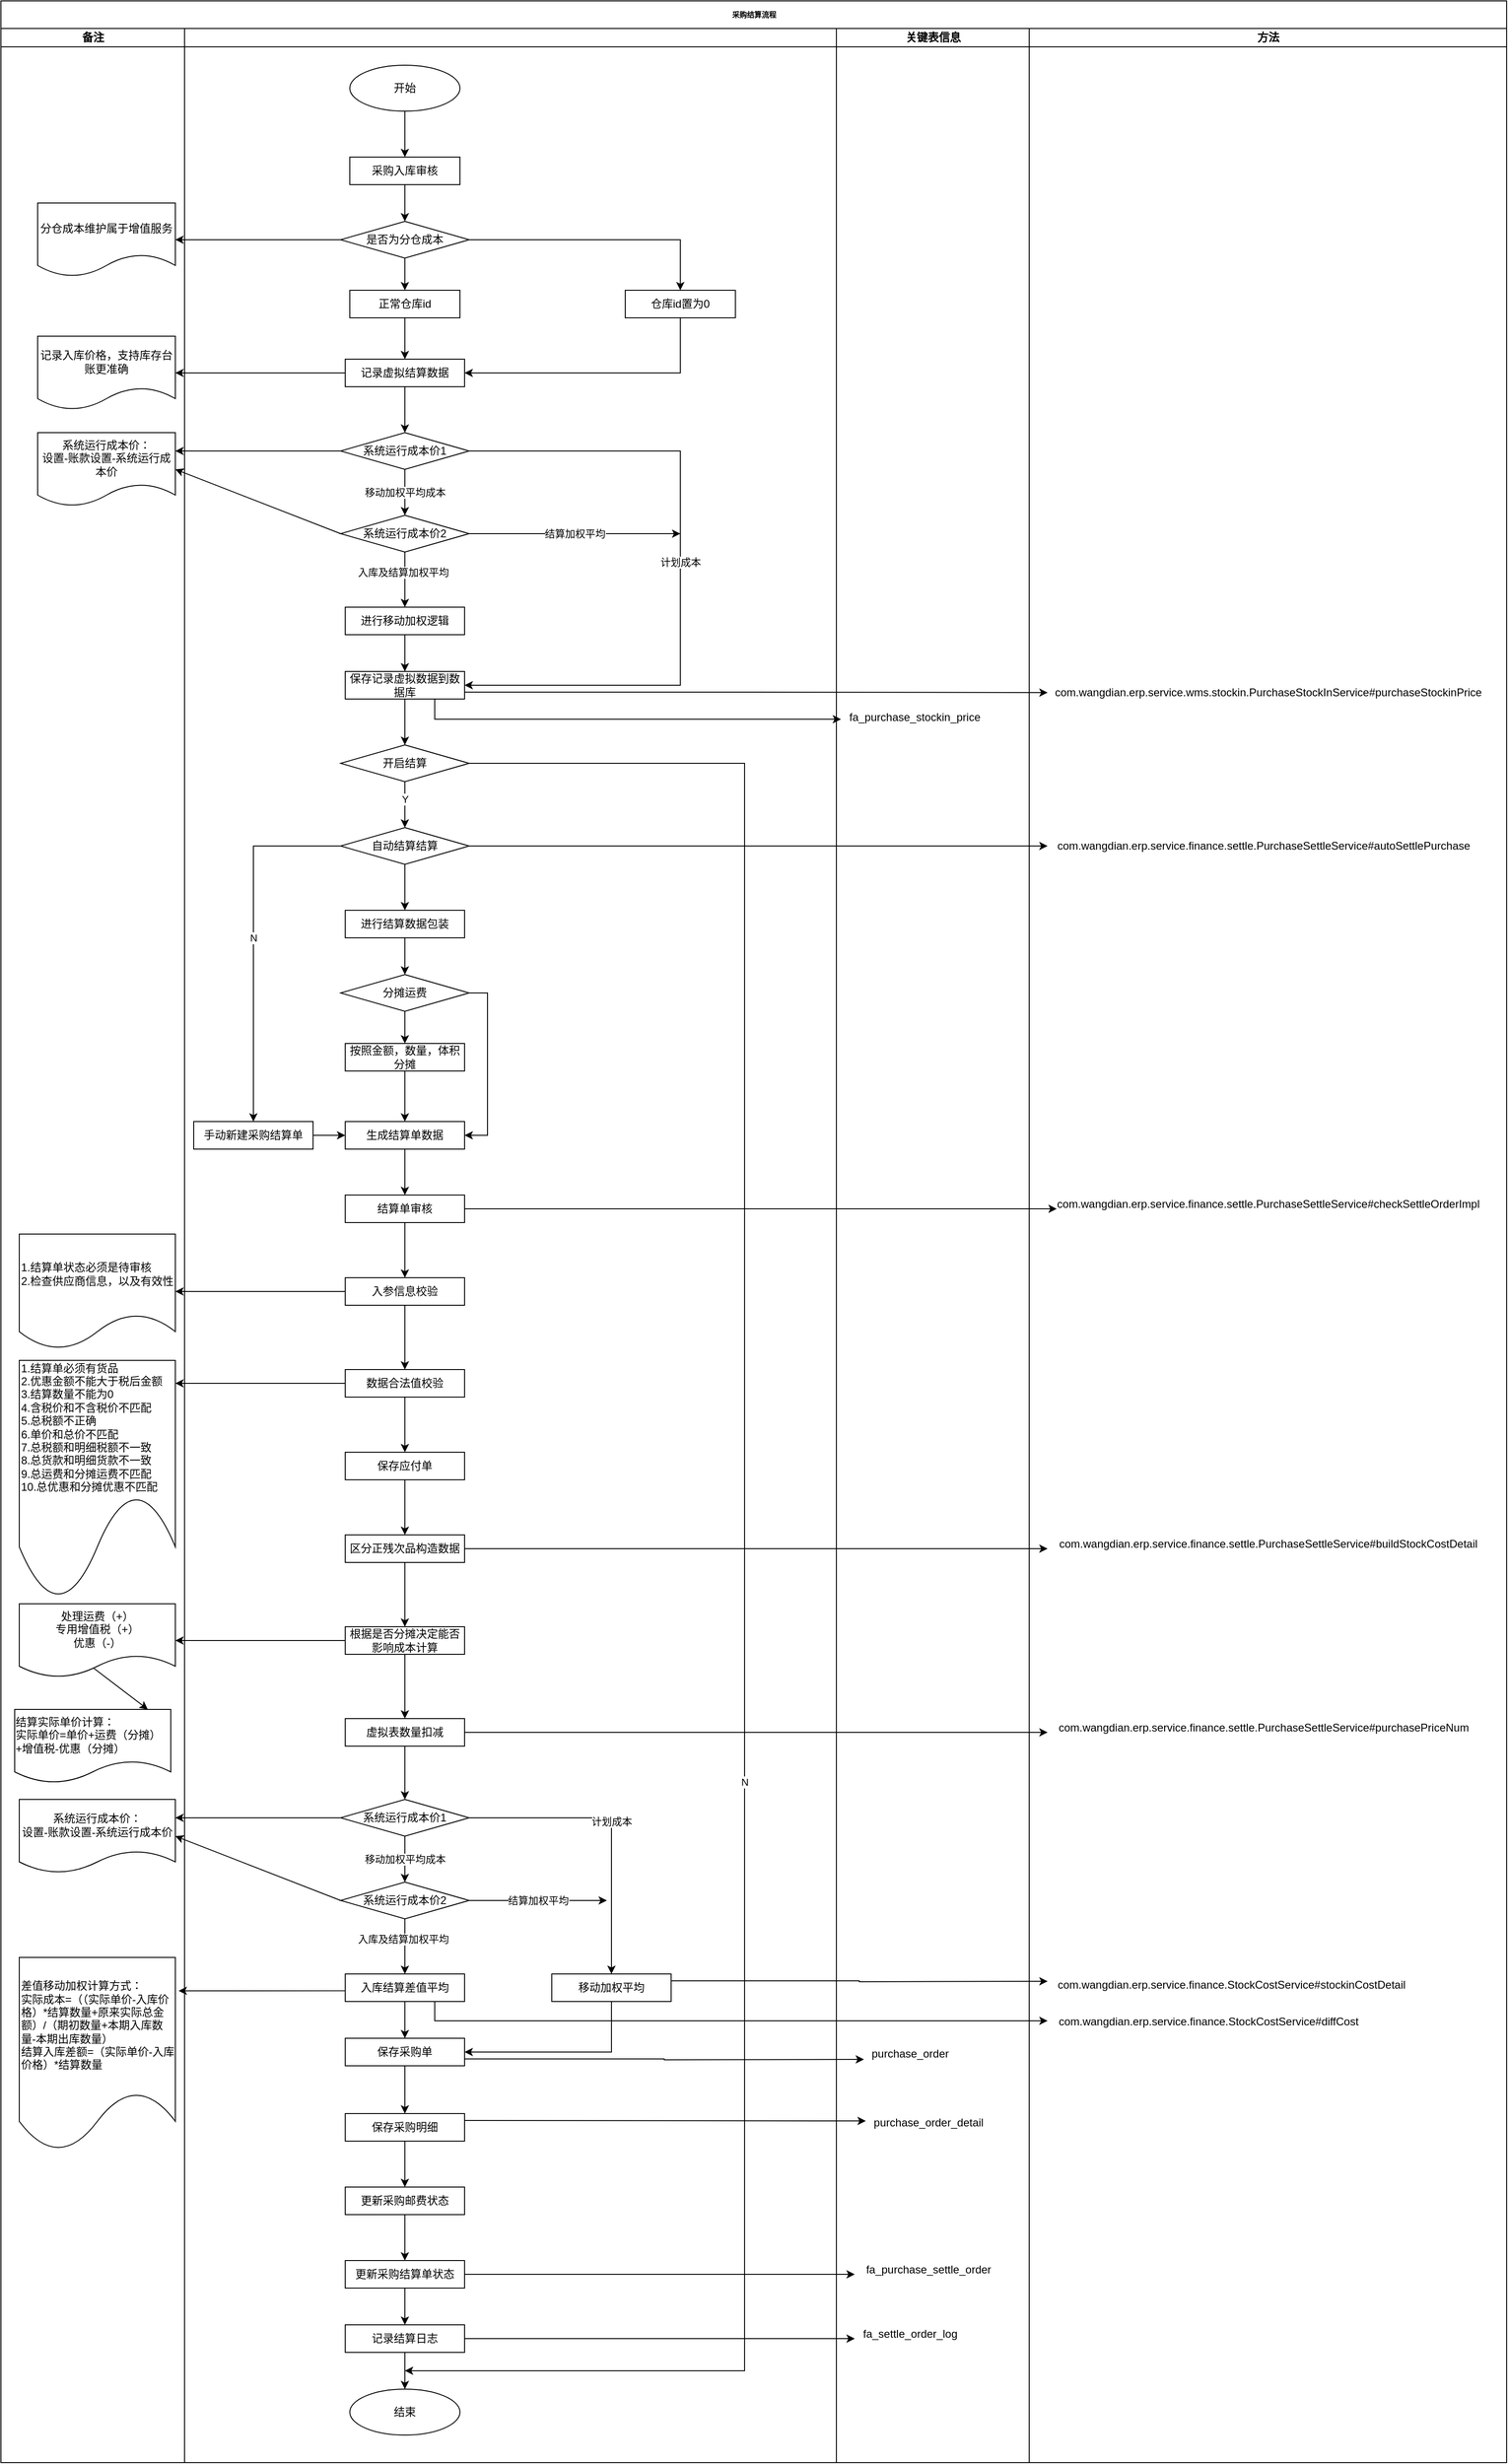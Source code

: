 <mxfile version="14.4.3" type="device"><diagram name="Page-1" id="74e2e168-ea6b-b213-b513-2b3c1d86103e"><mxGraphModel dx="1422" dy="822" grid="1" gridSize="10" guides="1" tooltips="1" connect="1" arrows="1" fold="1" page="1" pageScale="1" pageWidth="1100" pageHeight="850" background="#ffffff" math="0" shadow="0"><root><mxCell id="0"/><mxCell id="1" parent="0"/><mxCell id="77e6c97f196da883-1" value="采购结算流程" style="swimlane;html=1;childLayout=stackLayout;startSize=30;rounded=0;shadow=0;labelBackgroundColor=none;strokeWidth=1;fontFamily=Verdana;fontSize=8;align=center;" parent="1" vertex="1"><mxGeometry x="110" y="110" width="1640" height="2680" as="geometry"/></mxCell><mxCell id="77e6c97f196da883-2" value="备注" style="swimlane;html=1;startSize=20;" parent="77e6c97f196da883-1" vertex="1"><mxGeometry y="30" width="200" height="2650" as="geometry"/></mxCell><mxCell id="emcKNaIv2Y-orn14ee9K-15" value="系统运行成本价：&lt;br&gt;设置-账款设置-系统运行成本价" style="shape=document;whiteSpace=wrap;html=1;boundedLbl=1;" vertex="1" parent="77e6c97f196da883-2"><mxGeometry x="40" y="440" width="150" height="80" as="geometry"/></mxCell><mxCell id="emcKNaIv2Y-orn14ee9K-22" value="分仓成本维护属于增值服务" style="shape=document;whiteSpace=wrap;html=1;boundedLbl=1;" vertex="1" parent="77e6c97f196da883-2"><mxGeometry x="40" y="190" width="150" height="80" as="geometry"/></mxCell><mxCell id="emcKNaIv2Y-orn14ee9K-77" value="记录入库价格，支持库存台账更准确" style="shape=document;whiteSpace=wrap;html=1;boundedLbl=1;" vertex="1" parent="77e6c97f196da883-2"><mxGeometry x="40" y="335" width="150" height="80" as="geometry"/></mxCell><mxCell id="emcKNaIv2Y-orn14ee9K-124" value="&lt;div&gt;1.结算单状态必须是待审核&lt;/div&gt;&lt;div&gt;2.检查供应商信息，以及有效性&lt;/div&gt;" style="shape=document;whiteSpace=wrap;html=1;boundedLbl=1;align=left;" vertex="1" parent="77e6c97f196da883-2"><mxGeometry x="20" y="1312.5" width="170" height="125" as="geometry"/></mxCell><mxCell id="emcKNaIv2Y-orn14ee9K-129" value="&lt;div&gt;1.结算单必须有货品&lt;/div&gt;&lt;div&gt;2.优惠金额不能大于税后金额&lt;/div&gt;&lt;div&gt;3.结算数量不能为0&lt;/div&gt;&lt;div&gt;4.含税价和不含税价不匹配&lt;/div&gt;&lt;div&gt;5.总税额不正确&lt;/div&gt;&lt;div&gt;6.单价和总价不匹配&lt;/div&gt;&lt;div&gt;7.总税额和明细税额不一致&lt;/div&gt;&lt;div&gt;8.总货款和明细货款不一致&lt;/div&gt;&lt;div&gt;9.总运费和分摊运费不匹配&lt;/div&gt;&lt;div&gt;10.总优惠和分摊优惠不匹配&lt;/div&gt;" style="shape=document;whiteSpace=wrap;html=1;boundedLbl=1;size=0.438;align=left;" vertex="1" parent="77e6c97f196da883-2"><mxGeometry x="20" y="1450" width="170" height="260" as="geometry"/></mxCell><mxCell id="emcKNaIv2Y-orn14ee9K-227" value="处理运费（+）&lt;br&gt;专用增值税（+）&lt;br&gt;优惠（-）" style="shape=document;whiteSpace=wrap;html=1;boundedLbl=1;" vertex="1" parent="77e6c97f196da883-2"><mxGeometry x="20" y="1715" width="170" height="80" as="geometry"/></mxCell><mxCell id="emcKNaIv2Y-orn14ee9K-228" value="系统运行成本价：&lt;br&gt;设置-账款设置-系统运行成本价" style="shape=document;whiteSpace=wrap;html=1;boundedLbl=1;" vertex="1" parent="77e6c97f196da883-2"><mxGeometry x="20" y="1928" width="170" height="80" as="geometry"/></mxCell><mxCell id="emcKNaIv2Y-orn14ee9K-266" value="&lt;div&gt;差值移动加权计算方式：&lt;/div&gt;&lt;div&gt;实际成本=（（实际单价-入库价格）*结算数量+原来实际总金额）/（期初数量+本期入库数量-本期出库数量）&lt;/div&gt;&lt;div&gt;结算入库差额=（实际单价-入库价格）*结算数量&lt;/div&gt;" style="shape=document;whiteSpace=wrap;html=1;boundedLbl=1;align=left;" vertex="1" parent="77e6c97f196da883-2"><mxGeometry x="20" y="2100" width="170" height="210" as="geometry"/></mxCell><mxCell id="emcKNaIv2Y-orn14ee9K-269" value="&lt;div style=&quot;text-align: left&quot;&gt;结算实际单价计算：&lt;/div&gt;&lt;div style=&quot;text-align: left&quot;&gt;实际单价=单价+运费（分摊）+增值税-优惠（分摊）&lt;/div&gt;" style="shape=document;whiteSpace=wrap;html=1;boundedLbl=1;" vertex="1" parent="77e6c97f196da883-2"><mxGeometry x="15" y="1830" width="170" height="80" as="geometry"/></mxCell><mxCell id="emcKNaIv2Y-orn14ee9K-240" value="" style="endArrow=classic;html=1;exitX=0;exitY=0.5;exitDx=0;exitDy=0;entryX=1;entryY=0.25;entryDx=0;entryDy=0;entryPerimeter=0;" edge="1" parent="77e6c97f196da883-1" source="emcKNaIv2Y-orn14ee9K-233" target="emcKNaIv2Y-orn14ee9K-228"><mxGeometry width="50" height="50" relative="1" as="geometry"><mxPoint x="370" y="2263" as="sourcePoint"/><mxPoint x="20" y="2073" as="targetPoint"/><Array as="points"/></mxGeometry></mxCell><mxCell id="emcKNaIv2Y-orn14ee9K-241" value="" style="endArrow=classic;html=1;exitX=0;exitY=0.5;exitDx=0;exitDy=0;entryX=1;entryY=0.5;entryDx=0;entryDy=0;" edge="1" parent="77e6c97f196da883-1" source="emcKNaIv2Y-orn14ee9K-230" target="emcKNaIv2Y-orn14ee9K-228"><mxGeometry width="50" height="50" relative="1" as="geometry"><mxPoint x="540" y="2373" as="sourcePoint"/><mxPoint x="190" y="2193" as="targetPoint"/></mxGeometry></mxCell><mxCell id="77e6c97f196da883-3" value="&lt;br&gt;&lt;br&gt;" style="swimlane;html=1;startSize=20;" parent="77e6c97f196da883-1" vertex="1"><mxGeometry x="200" y="30" width="710" height="2650" as="geometry"><mxRectangle x="210" y="30" width="40" height="1180" as="alternateBounds"/></mxGeometry></mxCell><mxCell id="ZV8IMZRNXIEyXZBaKNND-9" style="edgeStyle=orthogonalEdgeStyle;rounded=0;orthogonalLoop=1;jettySize=auto;html=1;exitX=0.5;exitY=1;exitDx=0;exitDy=0;entryX=0.5;entryY=0;entryDx=0;entryDy=0;" parent="77e6c97f196da883-3" source="ZV8IMZRNXIEyXZBaKNND-4" target="ZV8IMZRNXIEyXZBaKNND-5" edge="1"><mxGeometry relative="1" as="geometry"/></mxCell><mxCell id="ZV8IMZRNXIEyXZBaKNND-4" value="开始" style="ellipse;whiteSpace=wrap;html=1;" parent="77e6c97f196da883-3" vertex="1"><mxGeometry x="180" y="40" width="120" height="50" as="geometry"/></mxCell><mxCell id="emcKNaIv2Y-orn14ee9K-20" style="edgeStyle=orthogonalEdgeStyle;rounded=0;orthogonalLoop=1;jettySize=auto;html=1;exitX=0.5;exitY=1;exitDx=0;exitDy=0;entryX=0.5;entryY=0;entryDx=0;entryDy=0;" edge="1" parent="77e6c97f196da883-3" source="ZV8IMZRNXIEyXZBaKNND-5" target="emcKNaIv2Y-orn14ee9K-17"><mxGeometry relative="1" as="geometry"/></mxCell><mxCell id="ZV8IMZRNXIEyXZBaKNND-5" value="采购入库审核" style="rounded=0;whiteSpace=wrap;html=1;" parent="77e6c97f196da883-3" vertex="1"><mxGeometry x="180" y="140" width="120" height="30" as="geometry"/></mxCell><mxCell id="emcKNaIv2Y-orn14ee9K-3" style="edgeStyle=orthogonalEdgeStyle;rounded=0;orthogonalLoop=1;jettySize=auto;html=1;exitX=0.5;exitY=1;exitDx=0;exitDy=0;" edge="1" parent="77e6c97f196da883-3" source="emcKNaIv2Y-orn14ee9K-2" target="emcKNaIv2Y-orn14ee9K-2"><mxGeometry relative="1" as="geometry"/></mxCell><mxCell id="emcKNaIv2Y-orn14ee9K-7" value="系统运行成本价2" style="rhombus;whiteSpace=wrap;html=1;" vertex="1" parent="77e6c97f196da883-3"><mxGeometry x="170" y="530" width="140" height="40" as="geometry"/></mxCell><mxCell id="emcKNaIv2Y-orn14ee9K-8" value="" style="endArrow=classic;html=1;entryX=0.5;entryY=0;entryDx=0;entryDy=0;exitX=0.5;exitY=1;exitDx=0;exitDy=0;" edge="1" parent="77e6c97f196da883-3" source="emcKNaIv2Y-orn14ee9K-2" target="emcKNaIv2Y-orn14ee9K-7"><mxGeometry relative="1" as="geometry"><mxPoint x="250" y="505" as="sourcePoint"/><mxPoint x="360" y="505" as="targetPoint"/></mxGeometry></mxCell><mxCell id="emcKNaIv2Y-orn14ee9K-9" value="移动加权平均成本" style="edgeLabel;resizable=0;html=1;align=center;verticalAlign=middle;" connectable="0" vertex="1" parent="emcKNaIv2Y-orn14ee9K-8"><mxGeometry relative="1" as="geometry"/></mxCell><mxCell id="emcKNaIv2Y-orn14ee9K-2" value="系统运行成本价1" style="rhombus;whiteSpace=wrap;html=1;" vertex="1" parent="77e6c97f196da883-3"><mxGeometry x="170" y="440" width="140" height="40" as="geometry"/></mxCell><mxCell id="emcKNaIv2Y-orn14ee9K-78" style="edgeStyle=orthogonalEdgeStyle;rounded=0;orthogonalLoop=1;jettySize=auto;html=1;exitX=0.5;exitY=1;exitDx=0;exitDy=0;entryX=0.5;entryY=0;entryDx=0;entryDy=0;" edge="1" parent="77e6c97f196da883-3" source="emcKNaIv2Y-orn14ee9K-17" target="emcKNaIv2Y-orn14ee9K-23"><mxGeometry relative="1" as="geometry"/></mxCell><mxCell id="emcKNaIv2Y-orn14ee9K-80" style="edgeStyle=orthogonalEdgeStyle;rounded=0;orthogonalLoop=1;jettySize=auto;html=1;exitX=1;exitY=0.5;exitDx=0;exitDy=0;" edge="1" parent="77e6c97f196da883-3" source="emcKNaIv2Y-orn14ee9K-17" target="emcKNaIv2Y-orn14ee9K-75"><mxGeometry relative="1" as="geometry"/></mxCell><mxCell id="emcKNaIv2Y-orn14ee9K-17" value="是否为分仓成本" style="rhombus;whiteSpace=wrap;html=1;" vertex="1" parent="77e6c97f196da883-3"><mxGeometry x="170" y="210" width="140" height="40" as="geometry"/></mxCell><mxCell id="emcKNaIv2Y-orn14ee9K-19" value="结算加权平均" style="endArrow=classic;html=1;exitX=1;exitY=0.5;exitDx=0;exitDy=0;" edge="1" parent="77e6c97f196da883-3" source="emcKNaIv2Y-orn14ee9K-7"><mxGeometry width="50" height="50" relative="1" as="geometry"><mxPoint x="340" y="615" as="sourcePoint"/><mxPoint x="540" y="550" as="targetPoint"/><Array as="points"><mxPoint x="460" y="550"/><mxPoint x="530" y="550"/></Array></mxGeometry></mxCell><mxCell id="emcKNaIv2Y-orn14ee9K-79" style="edgeStyle=orthogonalEdgeStyle;rounded=0;orthogonalLoop=1;jettySize=auto;html=1;exitX=0.5;exitY=1;exitDx=0;exitDy=0;entryX=0.5;entryY=0;entryDx=0;entryDy=0;" edge="1" parent="77e6c97f196da883-3" source="emcKNaIv2Y-orn14ee9K-23" target="emcKNaIv2Y-orn14ee9K-58"><mxGeometry relative="1" as="geometry"/></mxCell><mxCell id="emcKNaIv2Y-orn14ee9K-23" value="正常仓库id" style="rounded=0;whiteSpace=wrap;html=1;" vertex="1" parent="77e6c97f196da883-3"><mxGeometry x="180" y="285" width="120" height="30" as="geometry"/></mxCell><mxCell id="emcKNaIv2Y-orn14ee9K-58" value="记录虚拟结算数据" style="rounded=0;whiteSpace=wrap;html=1;" vertex="1" parent="77e6c97f196da883-3"><mxGeometry x="175" y="360" width="130" height="30" as="geometry"/></mxCell><mxCell id="emcKNaIv2Y-orn14ee9K-81" style="edgeStyle=orthogonalEdgeStyle;rounded=0;orthogonalLoop=1;jettySize=auto;html=1;exitX=0.5;exitY=1;exitDx=0;exitDy=0;entryX=1;entryY=0.5;entryDx=0;entryDy=0;" edge="1" parent="77e6c97f196da883-3" source="emcKNaIv2Y-orn14ee9K-75" target="emcKNaIv2Y-orn14ee9K-58"><mxGeometry relative="1" as="geometry"><Array as="points"><mxPoint x="540" y="375"/></Array></mxGeometry></mxCell><mxCell id="emcKNaIv2Y-orn14ee9K-75" value="仓库id置为0" style="rounded=0;whiteSpace=wrap;html=1;" vertex="1" parent="77e6c97f196da883-3"><mxGeometry x="480" y="285" width="120" height="30" as="geometry"/></mxCell><mxCell id="emcKNaIv2Y-orn14ee9K-90" style="edgeStyle=orthogonalEdgeStyle;rounded=0;orthogonalLoop=1;jettySize=auto;html=1;exitX=0.5;exitY=1;exitDx=0;exitDy=0;entryX=0.5;entryY=0;entryDx=0;entryDy=0;" edge="1" parent="77e6c97f196da883-3" source="emcKNaIv2Y-orn14ee9K-87" target="emcKNaIv2Y-orn14ee9K-89"><mxGeometry relative="1" as="geometry"/></mxCell><mxCell id="emcKNaIv2Y-orn14ee9K-87" value="进行移动加权逻辑" style="rounded=0;whiteSpace=wrap;html=1;" vertex="1" parent="77e6c97f196da883-3"><mxGeometry x="175" y="630" width="130" height="30" as="geometry"/></mxCell><mxCell id="emcKNaIv2Y-orn14ee9K-292" style="edgeStyle=orthogonalEdgeStyle;rounded=0;orthogonalLoop=1;jettySize=auto;html=1;exitX=0.5;exitY=1;exitDx=0;exitDy=0;entryX=0.5;entryY=0;entryDx=0;entryDy=0;" edge="1" parent="77e6c97f196da883-3" source="emcKNaIv2Y-orn14ee9K-89" target="emcKNaIv2Y-orn14ee9K-92"><mxGeometry relative="1" as="geometry"/></mxCell><mxCell id="emcKNaIv2Y-orn14ee9K-89" value="保存记录虚拟数据到数据库" style="rounded=0;whiteSpace=wrap;html=1;" vertex="1" parent="77e6c97f196da883-3"><mxGeometry x="175" y="700" width="130" height="30" as="geometry"/></mxCell><mxCell id="emcKNaIv2Y-orn14ee9K-6" style="edgeStyle=orthogonalEdgeStyle;rounded=0;orthogonalLoop=1;jettySize=auto;html=1;exitX=1;exitY=0.5;exitDx=0;exitDy=0;entryX=1;entryY=0.5;entryDx=0;entryDy=0;" edge="1" parent="77e6c97f196da883-3" source="emcKNaIv2Y-orn14ee9K-2" target="emcKNaIv2Y-orn14ee9K-89"><mxGeometry relative="1" as="geometry"><mxPoint x="370" y="715" as="targetPoint"/><Array as="points"><mxPoint x="540" y="460"/><mxPoint x="540" y="715"/></Array></mxGeometry></mxCell><mxCell id="emcKNaIv2Y-orn14ee9K-10" value="计划成本" style="edgeLabel;html=1;align=center;verticalAlign=middle;resizable=0;points=[];" vertex="1" connectable="0" parent="emcKNaIv2Y-orn14ee9K-6"><mxGeometry x="-0.025" relative="1" as="geometry"><mxPoint as="offset"/></mxGeometry></mxCell><mxCell id="emcKNaIv2Y-orn14ee9K-92" value="开启结算" style="rhombus;whiteSpace=wrap;html=1;" vertex="1" parent="77e6c97f196da883-3"><mxGeometry x="170" y="780" width="140" height="40" as="geometry"/></mxCell><mxCell id="emcKNaIv2Y-orn14ee9K-273" style="edgeStyle=orthogonalEdgeStyle;rounded=0;orthogonalLoop=1;jettySize=auto;html=1;exitX=0.5;exitY=1;exitDx=0;exitDy=0;entryX=0.5;entryY=0;entryDx=0;entryDy=0;" edge="1" parent="77e6c97f196da883-3" source="emcKNaIv2Y-orn14ee9K-102" target="emcKNaIv2Y-orn14ee9K-107"><mxGeometry relative="1" as="geometry"/></mxCell><mxCell id="emcKNaIv2Y-orn14ee9K-102" value="自动结算结算" style="rhombus;whiteSpace=wrap;html=1;" vertex="1" parent="77e6c97f196da883-3"><mxGeometry x="170" y="870" width="140" height="40" as="geometry"/></mxCell><mxCell id="emcKNaIv2Y-orn14ee9K-113" style="edgeStyle=orthogonalEdgeStyle;rounded=0;orthogonalLoop=1;jettySize=auto;html=1;exitX=0.5;exitY=1;exitDx=0;exitDy=0;entryX=0.5;entryY=0;entryDx=0;entryDy=0;" edge="1" parent="77e6c97f196da883-3" source="emcKNaIv2Y-orn14ee9K-107" target="emcKNaIv2Y-orn14ee9K-108"><mxGeometry relative="1" as="geometry"/></mxCell><mxCell id="emcKNaIv2Y-orn14ee9K-107" value="进行结算数据包装" style="rounded=0;whiteSpace=wrap;html=1;" vertex="1" parent="77e6c97f196da883-3"><mxGeometry x="175" y="960" width="130" height="30" as="geometry"/></mxCell><mxCell id="emcKNaIv2Y-orn14ee9K-114" style="edgeStyle=orthogonalEdgeStyle;rounded=0;orthogonalLoop=1;jettySize=auto;html=1;exitX=0.5;exitY=1;exitDx=0;exitDy=0;entryX=0.5;entryY=0;entryDx=0;entryDy=0;" edge="1" parent="77e6c97f196da883-3" source="emcKNaIv2Y-orn14ee9K-108" target="emcKNaIv2Y-orn14ee9K-110"><mxGeometry relative="1" as="geometry"/></mxCell><mxCell id="emcKNaIv2Y-orn14ee9K-115" style="edgeStyle=orthogonalEdgeStyle;rounded=0;orthogonalLoop=1;jettySize=auto;html=1;exitX=1;exitY=0.5;exitDx=0;exitDy=0;entryX=1;entryY=0.5;entryDx=0;entryDy=0;" edge="1" parent="77e6c97f196da883-3" source="emcKNaIv2Y-orn14ee9K-108" target="emcKNaIv2Y-orn14ee9K-112"><mxGeometry relative="1" as="geometry"/></mxCell><mxCell id="emcKNaIv2Y-orn14ee9K-108" value="分摊运费" style="rhombus;whiteSpace=wrap;html=1;" vertex="1" parent="77e6c97f196da883-3"><mxGeometry x="170" y="1030" width="140" height="40" as="geometry"/></mxCell><mxCell id="emcKNaIv2Y-orn14ee9K-116" style="edgeStyle=orthogonalEdgeStyle;rounded=0;orthogonalLoop=1;jettySize=auto;html=1;exitX=0.5;exitY=1;exitDx=0;exitDy=0;" edge="1" parent="77e6c97f196da883-3" source="emcKNaIv2Y-orn14ee9K-110" target="emcKNaIv2Y-orn14ee9K-112"><mxGeometry relative="1" as="geometry"/></mxCell><mxCell id="emcKNaIv2Y-orn14ee9K-110" value="按照金额，数量，体积分摊" style="rounded=0;whiteSpace=wrap;html=1;" vertex="1" parent="77e6c97f196da883-3"><mxGeometry x="175" y="1105" width="130" height="30" as="geometry"/></mxCell><mxCell id="emcKNaIv2Y-orn14ee9K-117" style="edgeStyle=orthogonalEdgeStyle;rounded=0;orthogonalLoop=1;jettySize=auto;html=1;exitX=0.5;exitY=1;exitDx=0;exitDy=0;entryX=0.5;entryY=0;entryDx=0;entryDy=0;" edge="1" parent="77e6c97f196da883-3" source="emcKNaIv2Y-orn14ee9K-112" target="emcKNaIv2Y-orn14ee9K-120"><mxGeometry relative="1" as="geometry"><mxPoint x="240" y="1250" as="targetPoint"/></mxGeometry></mxCell><mxCell id="emcKNaIv2Y-orn14ee9K-112" value="生成结算单数据" style="rounded=0;whiteSpace=wrap;html=1;" vertex="1" parent="77e6c97f196da883-3"><mxGeometry x="175" y="1190" width="130" height="30" as="geometry"/></mxCell><mxCell id="emcKNaIv2Y-orn14ee9K-119" style="edgeStyle=orthogonalEdgeStyle;rounded=0;orthogonalLoop=1;jettySize=auto;html=1;exitX=1;exitY=0.5;exitDx=0;exitDy=0;entryX=0;entryY=0.5;entryDx=0;entryDy=0;" edge="1" parent="77e6c97f196da883-3" source="emcKNaIv2Y-orn14ee9K-118" target="emcKNaIv2Y-orn14ee9K-112"><mxGeometry relative="1" as="geometry"/></mxCell><mxCell id="emcKNaIv2Y-orn14ee9K-118" value="手动新建采购结算单" style="rounded=0;whiteSpace=wrap;html=1;" vertex="1" parent="77e6c97f196da883-3"><mxGeometry x="10" y="1190" width="130" height="30" as="geometry"/></mxCell><mxCell id="emcKNaIv2Y-orn14ee9K-122" style="edgeStyle=orthogonalEdgeStyle;rounded=0;orthogonalLoop=1;jettySize=auto;html=1;exitX=0.5;exitY=1;exitDx=0;exitDy=0;" edge="1" parent="77e6c97f196da883-3" source="emcKNaIv2Y-orn14ee9K-120" target="emcKNaIv2Y-orn14ee9K-121"><mxGeometry relative="1" as="geometry"/></mxCell><mxCell id="emcKNaIv2Y-orn14ee9K-120" value="结算单审核" style="rounded=0;whiteSpace=wrap;html=1;" vertex="1" parent="77e6c97f196da883-3"><mxGeometry x="175" y="1270" width="130" height="30" as="geometry"/></mxCell><mxCell id="emcKNaIv2Y-orn14ee9K-103" style="edgeStyle=orthogonalEdgeStyle;rounded=0;orthogonalLoop=1;jettySize=auto;html=1;exitX=0;exitY=0.5;exitDx=0;exitDy=0;entryX=0.5;entryY=0;entryDx=0;entryDy=0;" edge="1" parent="77e6c97f196da883-3" source="emcKNaIv2Y-orn14ee9K-102" target="emcKNaIv2Y-orn14ee9K-118"><mxGeometry relative="1" as="geometry"><mxPoint x="70" y="1180" as="targetPoint"/></mxGeometry></mxCell><mxCell id="emcKNaIv2Y-orn14ee9K-104" value="N" style="edgeLabel;html=1;align=center;verticalAlign=middle;resizable=0;points=[];" vertex="1" connectable="0" parent="emcKNaIv2Y-orn14ee9K-103"><mxGeometry x="0.469" y="-1" relative="1" as="geometry"><mxPoint x="1" y="-95" as="offset"/></mxGeometry></mxCell><mxCell id="emcKNaIv2Y-orn14ee9K-126" style="edgeStyle=orthogonalEdgeStyle;rounded=0;orthogonalLoop=1;jettySize=auto;html=1;exitX=0.5;exitY=1;exitDx=0;exitDy=0;entryX=0.5;entryY=0;entryDx=0;entryDy=0;" edge="1" parent="77e6c97f196da883-3" source="emcKNaIv2Y-orn14ee9K-121" target="emcKNaIv2Y-orn14ee9K-125"><mxGeometry relative="1" as="geometry"/></mxCell><mxCell id="emcKNaIv2Y-orn14ee9K-121" value="&lt;div id=&quot;8290-1590484966216&quot; style=&quot;text-align: left ; line-height: 1.75&quot;&gt;&lt;font style=&quot;font-size: 12px&quot;&gt;入参信息校验&lt;/font&gt;&lt;/div&gt;" style="rounded=0;whiteSpace=wrap;html=1;" vertex="1" parent="77e6c97f196da883-3"><mxGeometry x="175" y="1360" width="130" height="30" as="geometry"/></mxCell><mxCell id="emcKNaIv2Y-orn14ee9K-125" value="&lt;div id=&quot;8290-1590484966216&quot; style=&quot;text-align: left ; line-height: 1.75&quot;&gt;&lt;font style=&quot;font-size: 12px&quot;&gt;数据合法值校验&lt;/font&gt;&lt;/div&gt;" style="rounded=0;whiteSpace=wrap;html=1;" vertex="1" parent="77e6c97f196da883-3"><mxGeometry x="175" y="1460" width="130" height="30" as="geometry"/></mxCell><mxCell id="emcKNaIv2Y-orn14ee9K-225" style="edgeStyle=orthogonalEdgeStyle;rounded=0;orthogonalLoop=1;jettySize=auto;html=1;exitX=0.5;exitY=1;exitDx=0;exitDy=0;entryX=0.5;entryY=0;entryDx=0;entryDy=0;" edge="1" parent="77e6c97f196da883-3" source="emcKNaIv2Y-orn14ee9K-175" target="emcKNaIv2Y-orn14ee9K-224"><mxGeometry relative="1" as="geometry"/></mxCell><mxCell id="emcKNaIv2Y-orn14ee9K-175" value="&lt;div id=&quot;8290-1590484966216&quot; style=&quot;text-align: left ; line-height: 1.75&quot;&gt;&lt;font style=&quot;font-size: 12px&quot;&gt;保存应付单&lt;/font&gt;&lt;/div&gt;" style="rounded=0;whiteSpace=wrap;html=1;" vertex="1" parent="77e6c97f196da883-3"><mxGeometry x="175" y="1550" width="130" height="30" as="geometry"/></mxCell><mxCell id="emcKNaIv2Y-orn14ee9K-127" style="edgeStyle=orthogonalEdgeStyle;rounded=0;orthogonalLoop=1;jettySize=auto;html=1;exitX=0.5;exitY=1;exitDx=0;exitDy=0;entryX=0.5;entryY=0;entryDx=0;entryDy=0;entryPerimeter=0;" edge="1" parent="77e6c97f196da883-3" source="emcKNaIv2Y-orn14ee9K-125" target="emcKNaIv2Y-orn14ee9K-175"><mxGeometry relative="1" as="geometry"><mxPoint x="240" y="1540" as="targetPoint"/></mxGeometry></mxCell><mxCell id="emcKNaIv2Y-orn14ee9K-244" style="edgeStyle=orthogonalEdgeStyle;rounded=0;orthogonalLoop=1;jettySize=auto;html=1;exitX=0.5;exitY=1;exitDx=0;exitDy=0;" edge="1" parent="77e6c97f196da883-3" source="emcKNaIv2Y-orn14ee9K-245"><mxGeometry relative="1" as="geometry"><mxPoint x="240" y="1770" as="targetPoint"/></mxGeometry></mxCell><mxCell id="emcKNaIv2Y-orn14ee9K-224" value="&lt;span&gt;区分正残次品构造数据&lt;/span&gt;" style="rounded=0;whiteSpace=wrap;html=1;" vertex="1" parent="77e6c97f196da883-3"><mxGeometry x="175" y="1640" width="130" height="30" as="geometry"/></mxCell><mxCell id="emcKNaIv2Y-orn14ee9K-229" style="edgeStyle=orthogonalEdgeStyle;rounded=0;orthogonalLoop=1;jettySize=auto;html=1;exitX=0.5;exitY=1;exitDx=0;exitDy=0;" edge="1" parent="77e6c97f196da883-3" source="emcKNaIv2Y-orn14ee9K-233" target="emcKNaIv2Y-orn14ee9K-233"><mxGeometry relative="1" as="geometry"/></mxCell><mxCell id="emcKNaIv2Y-orn14ee9K-230" value="系统运行成本价2" style="rhombus;whiteSpace=wrap;html=1;" vertex="1" parent="77e6c97f196da883-3"><mxGeometry x="170" y="2018" width="140" height="40" as="geometry"/></mxCell><mxCell id="emcKNaIv2Y-orn14ee9K-231" value="" style="endArrow=classic;html=1;entryX=0.5;entryY=0;entryDx=0;entryDy=0;exitX=0.5;exitY=1;exitDx=0;exitDy=0;" edge="1" parent="77e6c97f196da883-3" source="emcKNaIv2Y-orn14ee9K-233" target="emcKNaIv2Y-orn14ee9K-230"><mxGeometry relative="1" as="geometry"><mxPoint x="-130" y="1853" as="sourcePoint"/><mxPoint x="-20" y="1853" as="targetPoint"/></mxGeometry></mxCell><mxCell id="emcKNaIv2Y-orn14ee9K-232" value="移动加权平均成本" style="edgeLabel;resizable=0;html=1;align=center;verticalAlign=middle;" connectable="0" vertex="1" parent="emcKNaIv2Y-orn14ee9K-231"><mxGeometry relative="1" as="geometry"/></mxCell><mxCell id="emcKNaIv2Y-orn14ee9K-233" value="系统运行成本价1" style="rhombus;whiteSpace=wrap;html=1;" vertex="1" parent="77e6c97f196da883-3"><mxGeometry x="170" y="1928" width="140" height="40" as="geometry"/></mxCell><mxCell id="emcKNaIv2Y-orn14ee9K-234" value="结算加权平均" style="endArrow=classic;html=1;exitX=1;exitY=0.5;exitDx=0;exitDy=0;" edge="1" parent="77e6c97f196da883-3" source="emcKNaIv2Y-orn14ee9K-230"><mxGeometry width="50" height="50" relative="1" as="geometry"><mxPoint x="-40" y="1963" as="sourcePoint"/><mxPoint x="460" y="2038" as="targetPoint"/><Array as="points"><mxPoint x="460" y="2038"/></Array></mxGeometry></mxCell><mxCell id="emcKNaIv2Y-orn14ee9K-236" value="入库结算差值平均" style="rounded=0;whiteSpace=wrap;html=1;" vertex="1" parent="77e6c97f196da883-3"><mxGeometry x="175" y="2118" width="130" height="30" as="geometry"/></mxCell><mxCell id="emcKNaIv2Y-orn14ee9K-253" style="edgeStyle=orthogonalEdgeStyle;rounded=0;orthogonalLoop=1;jettySize=auto;html=1;exitX=0.5;exitY=1;exitDx=0;exitDy=0;entryX=0.5;entryY=0;entryDx=0;entryDy=0;" edge="1" parent="77e6c97f196da883-3" source="emcKNaIv2Y-orn14ee9K-237" target="emcKNaIv2Y-orn14ee9K-252"><mxGeometry relative="1" as="geometry"/></mxCell><mxCell id="emcKNaIv2Y-orn14ee9K-237" value="保存采购单" style="rounded=0;whiteSpace=wrap;html=1;" vertex="1" parent="77e6c97f196da883-3"><mxGeometry x="175" y="2188" width="130" height="30" as="geometry"/></mxCell><mxCell id="emcKNaIv2Y-orn14ee9K-238" style="edgeStyle=orthogonalEdgeStyle;rounded=0;orthogonalLoop=1;jettySize=auto;html=1;exitX=1;exitY=0.5;exitDx=0;exitDy=0;entryX=0.5;entryY=0;entryDx=0;entryDy=0;" edge="1" parent="77e6c97f196da883-3" source="emcKNaIv2Y-orn14ee9K-233" target="emcKNaIv2Y-orn14ee9K-251"><mxGeometry relative="1" as="geometry"><mxPoint x="460" y="2203" as="targetPoint"/><Array as="points"><mxPoint x="465" y="1948"/></Array></mxGeometry></mxCell><mxCell id="emcKNaIv2Y-orn14ee9K-239" value="计划成本" style="edgeLabel;html=1;align=center;verticalAlign=middle;resizable=0;points=[];" vertex="1" connectable="0" parent="emcKNaIv2Y-orn14ee9K-238"><mxGeometry x="-0.025" relative="1" as="geometry"><mxPoint as="offset"/></mxGeometry></mxCell><mxCell id="emcKNaIv2Y-orn14ee9K-235" style="edgeStyle=orthogonalEdgeStyle;rounded=0;orthogonalLoop=1;jettySize=auto;html=1;exitX=0.5;exitY=1;exitDx=0;exitDy=0;entryX=0.5;entryY=0;entryDx=0;entryDy=0;" edge="1" parent="77e6c97f196da883-3" source="emcKNaIv2Y-orn14ee9K-236" target="emcKNaIv2Y-orn14ee9K-237"><mxGeometry relative="1" as="geometry"/></mxCell><mxCell id="emcKNaIv2Y-orn14ee9K-242" style="edgeStyle=orthogonalEdgeStyle;rounded=0;orthogonalLoop=1;jettySize=auto;html=1;exitX=0.5;exitY=1;exitDx=0;exitDy=0;" edge="1" parent="77e6c97f196da883-3" source="emcKNaIv2Y-orn14ee9K-230"><mxGeometry relative="1" as="geometry"><mxPoint x="240" y="2118" as="targetPoint"/></mxGeometry></mxCell><mxCell id="emcKNaIv2Y-orn14ee9K-243" value="入库及结算加权平均" style="edgeLabel;html=1;align=center;verticalAlign=middle;resizable=0;points=[];" vertex="1" connectable="0" parent="emcKNaIv2Y-orn14ee9K-242"><mxGeometry x="-0.289" y="-2" relative="1" as="geometry"><mxPoint as="offset"/></mxGeometry></mxCell><mxCell id="emcKNaIv2Y-orn14ee9K-249" style="edgeStyle=orthogonalEdgeStyle;rounded=0;orthogonalLoop=1;jettySize=auto;html=1;exitX=0.5;exitY=1;exitDx=0;exitDy=0;entryX=0.5;entryY=0;entryDx=0;entryDy=0;" edge="1" parent="77e6c97f196da883-3" source="emcKNaIv2Y-orn14ee9K-245" target="emcKNaIv2Y-orn14ee9K-248"><mxGeometry relative="1" as="geometry"/></mxCell><mxCell id="emcKNaIv2Y-orn14ee9K-245" value="根据是否分摊决定能否影响成本计算" style="rounded=0;whiteSpace=wrap;html=1;" vertex="1" parent="77e6c97f196da883-3"><mxGeometry x="175" y="1740" width="130" height="30" as="geometry"/></mxCell><mxCell id="emcKNaIv2Y-orn14ee9K-246" style="edgeStyle=orthogonalEdgeStyle;rounded=0;orthogonalLoop=1;jettySize=auto;html=1;exitX=0.5;exitY=1;exitDx=0;exitDy=0;" edge="1" parent="77e6c97f196da883-3" source="emcKNaIv2Y-orn14ee9K-224" target="emcKNaIv2Y-orn14ee9K-245"><mxGeometry relative="1" as="geometry"><mxPoint x="620" y="1810" as="sourcePoint"/><mxPoint x="620" y="1910" as="targetPoint"/></mxGeometry></mxCell><mxCell id="emcKNaIv2Y-orn14ee9K-250" style="edgeStyle=orthogonalEdgeStyle;rounded=0;orthogonalLoop=1;jettySize=auto;html=1;exitX=0.5;exitY=1;exitDx=0;exitDy=0;entryX=0.5;entryY=0;entryDx=0;entryDy=0;" edge="1" parent="77e6c97f196da883-3" source="emcKNaIv2Y-orn14ee9K-248" target="emcKNaIv2Y-orn14ee9K-233"><mxGeometry relative="1" as="geometry"/></mxCell><mxCell id="emcKNaIv2Y-orn14ee9K-248" value="虚拟表数量扣减" style="rounded=0;whiteSpace=wrap;html=1;" vertex="1" parent="77e6c97f196da883-3"><mxGeometry x="175" y="1840" width="130" height="30" as="geometry"/></mxCell><mxCell id="emcKNaIv2Y-orn14ee9K-261" style="edgeStyle=orthogonalEdgeStyle;rounded=0;orthogonalLoop=1;jettySize=auto;html=1;exitX=0.5;exitY=1;exitDx=0;exitDy=0;entryX=1;entryY=0.5;entryDx=0;entryDy=0;" edge="1" parent="77e6c97f196da883-3" source="emcKNaIv2Y-orn14ee9K-251" target="emcKNaIv2Y-orn14ee9K-237"><mxGeometry relative="1" as="geometry"/></mxCell><mxCell id="emcKNaIv2Y-orn14ee9K-251" value="移动加权平均" style="rounded=0;whiteSpace=wrap;html=1;" vertex="1" parent="77e6c97f196da883-3"><mxGeometry x="400" y="2118" width="130" height="30" as="geometry"/></mxCell><mxCell id="emcKNaIv2Y-orn14ee9K-255" style="edgeStyle=orthogonalEdgeStyle;rounded=0;orthogonalLoop=1;jettySize=auto;html=1;exitX=0.5;exitY=1;exitDx=0;exitDy=0;entryX=0.5;entryY=0;entryDx=0;entryDy=0;" edge="1" parent="77e6c97f196da883-3" source="emcKNaIv2Y-orn14ee9K-252" target="emcKNaIv2Y-orn14ee9K-254"><mxGeometry relative="1" as="geometry"/></mxCell><mxCell id="emcKNaIv2Y-orn14ee9K-252" value="保存采购明细" style="rounded=0;whiteSpace=wrap;html=1;" vertex="1" parent="77e6c97f196da883-3"><mxGeometry x="175" y="2270" width="130" height="30" as="geometry"/></mxCell><mxCell id="emcKNaIv2Y-orn14ee9K-257" style="edgeStyle=orthogonalEdgeStyle;rounded=0;orthogonalLoop=1;jettySize=auto;html=1;exitX=0.5;exitY=1;exitDx=0;exitDy=0;entryX=0.5;entryY=0;entryDx=0;entryDy=0;" edge="1" parent="77e6c97f196da883-3" source="emcKNaIv2Y-orn14ee9K-254" target="emcKNaIv2Y-orn14ee9K-256"><mxGeometry relative="1" as="geometry"/></mxCell><mxCell id="emcKNaIv2Y-orn14ee9K-254" value="更新采购邮费状态" style="rounded=0;whiteSpace=wrap;html=1;" vertex="1" parent="77e6c97f196da883-3"><mxGeometry x="175" y="2350" width="130" height="30" as="geometry"/></mxCell><mxCell id="emcKNaIv2Y-orn14ee9K-259" style="edgeStyle=orthogonalEdgeStyle;rounded=0;orthogonalLoop=1;jettySize=auto;html=1;exitX=0.5;exitY=1;exitDx=0;exitDy=0;entryX=0.5;entryY=0;entryDx=0;entryDy=0;" edge="1" parent="77e6c97f196da883-3" source="emcKNaIv2Y-orn14ee9K-256" target="emcKNaIv2Y-orn14ee9K-258"><mxGeometry relative="1" as="geometry"/></mxCell><mxCell id="emcKNaIv2Y-orn14ee9K-256" value="更新采购结算单状态" style="rounded=0;whiteSpace=wrap;html=1;" vertex="1" parent="77e6c97f196da883-3"><mxGeometry x="175" y="2430" width="130" height="30" as="geometry"/></mxCell><mxCell id="emcKNaIv2Y-orn14ee9K-260" style="edgeStyle=orthogonalEdgeStyle;rounded=0;orthogonalLoop=1;jettySize=auto;html=1;exitX=0.5;exitY=1;exitDx=0;exitDy=0;entryX=0.5;entryY=0;entryDx=0;entryDy=0;" edge="1" parent="77e6c97f196da883-3" source="emcKNaIv2Y-orn14ee9K-258" target="ZV8IMZRNXIEyXZBaKNND-15"><mxGeometry relative="1" as="geometry"/></mxCell><mxCell id="emcKNaIv2Y-orn14ee9K-258" value="记录结算日志" style="rounded=0;whiteSpace=wrap;html=1;" vertex="1" parent="77e6c97f196da883-3"><mxGeometry x="175" y="2500" width="130" height="30" as="geometry"/></mxCell><mxCell id="ZV8IMZRNXIEyXZBaKNND-15" value="结束" style="ellipse;whiteSpace=wrap;html=1;" parent="77e6c97f196da883-3" vertex="1"><mxGeometry x="180" y="2570" width="120" height="50" as="geometry"/></mxCell><mxCell id="emcKNaIv2Y-orn14ee9K-82" style="edgeStyle=orthogonalEdgeStyle;rounded=0;orthogonalLoop=1;jettySize=auto;html=1;exitX=0.5;exitY=1;exitDx=0;exitDy=0;" edge="1" parent="77e6c97f196da883-3" source="emcKNaIv2Y-orn14ee9K-58" target="emcKNaIv2Y-orn14ee9K-2"><mxGeometry relative="1" as="geometry"><mxPoint x="250" y="440" as="targetPoint"/><Array as="points"/></mxGeometry></mxCell><mxCell id="emcKNaIv2Y-orn14ee9K-94" style="edgeStyle=orthogonalEdgeStyle;rounded=0;orthogonalLoop=1;jettySize=auto;html=1;exitX=0.5;exitY=1;exitDx=0;exitDy=0;entryX=0.5;entryY=0;entryDx=0;entryDy=0;" edge="1" parent="77e6c97f196da883-3" source="emcKNaIv2Y-orn14ee9K-92" target="emcKNaIv2Y-orn14ee9K-102"><mxGeometry relative="1" as="geometry"><mxPoint x="300" y="870" as="targetPoint"/><Array as="points"><mxPoint x="240" y="860"/><mxPoint x="240" y="860"/></Array></mxGeometry></mxCell><mxCell id="emcKNaIv2Y-orn14ee9K-97" value="Y" style="edgeLabel;html=1;align=center;verticalAlign=middle;resizable=0;points=[];" vertex="1" connectable="0" parent="emcKNaIv2Y-orn14ee9K-94"><mxGeometry x="-0.236" relative="1" as="geometry"><mxPoint as="offset"/></mxGeometry></mxCell><mxCell id="77e6c97f196da883-4" value="关键表信息" style="swimlane;html=1;startSize=20;" parent="77e6c97f196da883-1" vertex="1"><mxGeometry x="910" y="30" width="210" height="2650" as="geometry"/></mxCell><mxCell id="emcKNaIv2Y-orn14ee9K-279" value="fa_purchase_stockin_price" style="text;html=1;resizable=0;autosize=1;align=center;verticalAlign=middle;points=[];fillColor=none;strokeColor=none;rounded=0;" vertex="1" parent="77e6c97f196da883-4"><mxGeometry x="5" y="740" width="160" height="20" as="geometry"/></mxCell><mxCell id="emcKNaIv2Y-orn14ee9K-297" value="purchase_order" style="text;html=1;resizable=0;autosize=1;align=center;verticalAlign=middle;points=[];fillColor=none;strokeColor=none;rounded=0;" vertex="1" parent="77e6c97f196da883-4"><mxGeometry x="30" y="2195" width="100" height="20" as="geometry"/></mxCell><mxCell id="emcKNaIv2Y-orn14ee9K-298" value="purchase_order_detail" style="text;html=1;resizable=0;autosize=1;align=center;verticalAlign=middle;points=[];fillColor=none;strokeColor=none;rounded=0;" vertex="1" parent="77e6c97f196da883-4"><mxGeometry x="35" y="2270" width="130" height="20" as="geometry"/></mxCell><mxCell id="emcKNaIv2Y-orn14ee9K-301" value="fa_purchase_settle_order" style="text;html=1;resizable=0;autosize=1;align=center;verticalAlign=middle;points=[];fillColor=none;strokeColor=none;rounded=0;" vertex="1" parent="77e6c97f196da883-4"><mxGeometry x="25" y="2430" width="150" height="20" as="geometry"/></mxCell><mxCell id="emcKNaIv2Y-orn14ee9K-305" value="fa_settle_order_log" style="text;html=1;resizable=0;autosize=1;align=center;verticalAlign=middle;points=[];fillColor=none;strokeColor=none;rounded=0;" vertex="1" parent="77e6c97f196da883-4"><mxGeometry x="20" y="2500" width="120" height="20" as="geometry"/></mxCell><mxCell id="emcKNaIv2Y-orn14ee9K-13" value="" style="endArrow=classic;html=1;exitX=0;exitY=0.5;exitDx=0;exitDy=0;entryX=1;entryY=0.25;entryDx=0;entryDy=0;entryPerimeter=0;" edge="1" parent="77e6c97f196da883-1" source="emcKNaIv2Y-orn14ee9K-2" target="emcKNaIv2Y-orn14ee9K-15"><mxGeometry width="50" height="50" relative="1" as="geometry"><mxPoint x="540" y="685" as="sourcePoint"/><mxPoint x="190" y="495" as="targetPoint"/><Array as="points"/></mxGeometry></mxCell><mxCell id="emcKNaIv2Y-orn14ee9K-123" style="edgeStyle=orthogonalEdgeStyle;rounded=0;orthogonalLoop=1;jettySize=auto;html=1;exitX=0;exitY=0.5;exitDx=0;exitDy=0;" edge="1" parent="77e6c97f196da883-1" source="emcKNaIv2Y-orn14ee9K-121" target="emcKNaIv2Y-orn14ee9K-124"><mxGeometry relative="1" as="geometry"><mxPoint x="170" y="1405" as="targetPoint"/></mxGeometry></mxCell><mxCell id="emcKNaIv2Y-orn14ee9K-128" style="edgeStyle=orthogonalEdgeStyle;rounded=0;orthogonalLoop=1;jettySize=auto;html=1;exitX=0;exitY=0.5;exitDx=0;exitDy=0;" edge="1" parent="77e6c97f196da883-1" source="emcKNaIv2Y-orn14ee9K-125" target="emcKNaIv2Y-orn14ee9K-129"><mxGeometry relative="1" as="geometry"><mxPoint x="190" y="1505" as="targetPoint"/><Array as="points"><mxPoint x="310" y="1505"/><mxPoint x="310" y="1505"/></Array></mxGeometry></mxCell><mxCell id="emcKNaIv2Y-orn14ee9K-247" style="edgeStyle=orthogonalEdgeStyle;rounded=0;orthogonalLoop=1;jettySize=auto;html=1;exitX=0;exitY=0.5;exitDx=0;exitDy=0;entryX=1;entryY=0.5;entryDx=0;entryDy=0;" edge="1" parent="77e6c97f196da883-1" source="emcKNaIv2Y-orn14ee9K-245" target="emcKNaIv2Y-orn14ee9K-227"><mxGeometry relative="1" as="geometry"><mxPoint x="200" y="1785" as="targetPoint"/><Array as="points"><mxPoint x="190" y="1785"/></Array></mxGeometry></mxCell><mxCell id="emcKNaIv2Y-orn14ee9K-271" style="edgeStyle=orthogonalEdgeStyle;rounded=0;orthogonalLoop=1;jettySize=auto;html=1;exitX=0;exitY=0.5;exitDx=0;exitDy=0;entryX=1;entryY=0.5;entryDx=0;entryDy=0;" edge="1" parent="77e6c97f196da883-1" source="emcKNaIv2Y-orn14ee9K-58" target="emcKNaIv2Y-orn14ee9K-77"><mxGeometry relative="1" as="geometry"/></mxCell><mxCell id="emcKNaIv2Y-orn14ee9K-277" style="edgeStyle=orthogonalEdgeStyle;rounded=0;orthogonalLoop=1;jettySize=auto;html=1;exitX=1;exitY=0.75;exitDx=0;exitDy=0;" edge="1" parent="77e6c97f196da883-1" source="emcKNaIv2Y-orn14ee9K-89" target="emcKNaIv2Y-orn14ee9K-276"><mxGeometry relative="1" as="geometry"/></mxCell><mxCell id="emcKNaIv2Y-orn14ee9K-280" style="edgeStyle=orthogonalEdgeStyle;rounded=0;orthogonalLoop=1;jettySize=auto;html=1;exitX=0.75;exitY=1;exitDx=0;exitDy=0;" edge="1" parent="77e6c97f196da883-1" source="emcKNaIv2Y-orn14ee9K-89" target="emcKNaIv2Y-orn14ee9K-279"><mxGeometry relative="1" as="geometry"><Array as="points"><mxPoint x="473" y="782"/></Array></mxGeometry></mxCell><mxCell id="77e6c97f196da883-6" value="方法" style="swimlane;html=1;startSize=20;" parent="77e6c97f196da883-1" vertex="1"><mxGeometry x="1120" y="30" width="520" height="2650" as="geometry"/></mxCell><mxCell id="emcKNaIv2Y-orn14ee9K-276" value="com.wangdian.erp.service.wms.stockin.PurchaseStockInService#purchaseStockinPrice" style="text;html=1;resizable=0;autosize=1;align=center;verticalAlign=middle;points=[];fillColor=none;strokeColor=none;rounded=0;" vertex="1" parent="77e6c97f196da883-6"><mxGeometry x="20" y="713" width="480" height="20" as="geometry"/></mxCell><mxCell id="emcKNaIv2Y-orn14ee9K-283" value="com.wangdian.erp.service.finance.settle.PurchaseSettleService#autoSettlePurchase" style="text;html=1;resizable=0;autosize=1;align=center;verticalAlign=middle;points=[];fillColor=none;strokeColor=none;rounded=0;" vertex="1" parent="77e6c97f196da883-6"><mxGeometry x="20" y="880" width="470" height="20" as="geometry"/></mxCell><mxCell id="emcKNaIv2Y-orn14ee9K-285" value="com.wangdian.erp.service.finance.settle.PurchaseSettleService#checkSettleOrderImpl" style="text;html=1;resizable=0;autosize=1;align=center;verticalAlign=middle;points=[];fillColor=none;strokeColor=none;rounded=0;" vertex="1" parent="77e6c97f196da883-6"><mxGeometry x="20" y="1270" width="480" height="20" as="geometry"/></mxCell><mxCell id="emcKNaIv2Y-orn14ee9K-287" value="com.wangdian.erp.service.finance.settle.PurchaseSettleService#buildStockCostDetail" style="text;html=1;resizable=0;autosize=1;align=center;verticalAlign=middle;points=[];fillColor=none;strokeColor=none;rounded=0;" vertex="1" parent="77e6c97f196da883-6"><mxGeometry x="25" y="1640" width="470" height="20" as="geometry"/></mxCell><mxCell id="emcKNaIv2Y-orn14ee9K-289" value="com.wangdian.erp.service.finance.settle.PurchaseSettleService#purchasePriceNum" style="text;html=1;resizable=0;autosize=1;align=center;verticalAlign=middle;points=[];fillColor=none;strokeColor=none;rounded=0;" vertex="1" parent="77e6c97f196da883-6"><mxGeometry x="25" y="1840" width="460" height="20" as="geometry"/></mxCell><mxCell id="emcKNaIv2Y-orn14ee9K-291" value="com.wangdian.erp.service.finance.StockCostService#diffCost" style="text;html=1;resizable=0;autosize=1;align=center;verticalAlign=middle;points=[];fillColor=none;strokeColor=none;rounded=0;" vertex="1" parent="77e6c97f196da883-6"><mxGeometry x="25" y="2160" width="340" height="20" as="geometry"/></mxCell><mxCell id="emcKNaIv2Y-orn14ee9K-294" value="com.wangdian.erp.service.finance.StockCostService#stockinCostDetail" style="text;html=1;resizable=0;autosize=1;align=center;verticalAlign=middle;points=[];fillColor=none;strokeColor=none;rounded=0;" vertex="1" parent="77e6c97f196da883-6"><mxGeometry x="25" y="2120" width="390" height="20" as="geometry"/></mxCell><mxCell id="emcKNaIv2Y-orn14ee9K-14" value="" style="endArrow=classic;html=1;exitX=0;exitY=0.5;exitDx=0;exitDy=0;entryX=1;entryY=0.5;entryDx=0;entryDy=0;" edge="1" parent="77e6c97f196da883-1" source="emcKNaIv2Y-orn14ee9K-7" target="emcKNaIv2Y-orn14ee9K-15"><mxGeometry width="50" height="50" relative="1" as="geometry"><mxPoint x="600" y="685" as="sourcePoint"/><mxPoint x="250" y="505" as="targetPoint"/></mxGeometry></mxCell><mxCell id="emcKNaIv2Y-orn14ee9K-21" style="edgeStyle=orthogonalEdgeStyle;rounded=0;orthogonalLoop=1;jettySize=auto;html=1;exitX=0;exitY=0.5;exitDx=0;exitDy=0;entryX=1;entryY=0.5;entryDx=0;entryDy=0;" edge="1" parent="77e6c97f196da883-1" source="emcKNaIv2Y-orn14ee9K-17" target="emcKNaIv2Y-orn14ee9K-22"><mxGeometry relative="1" as="geometry"><mxPoint x="250" y="260" as="targetPoint"/></mxGeometry></mxCell><mxCell id="emcKNaIv2Y-orn14ee9K-265" style="edgeStyle=orthogonalEdgeStyle;rounded=0;orthogonalLoop=1;jettySize=auto;html=1;exitX=0;exitY=0.5;exitDx=0;exitDy=0;entryX=1.021;entryY=0.173;entryDx=0;entryDy=0;entryPerimeter=0;" edge="1" parent="77e6c97f196da883-1" source="emcKNaIv2Y-orn14ee9K-236" target="emcKNaIv2Y-orn14ee9K-266"><mxGeometry relative="1" as="geometry"><mxPoint x="250" y="2163" as="targetPoint"/><Array as="points"><mxPoint x="375" y="2166"/></Array></mxGeometry></mxCell><mxCell id="emcKNaIv2Y-orn14ee9K-299" style="edgeStyle=orthogonalEdgeStyle;rounded=0;orthogonalLoop=1;jettySize=auto;html=1;exitX=1;exitY=0.25;exitDx=0;exitDy=0;" edge="1" parent="77e6c97f196da883-1" source="emcKNaIv2Y-orn14ee9K-252"><mxGeometry relative="1" as="geometry"><mxPoint x="942" y="2308" as="targetPoint"/><Array as="points"><mxPoint x="942" y="2308"/></Array></mxGeometry></mxCell><mxCell id="emcKNaIv2Y-orn14ee9K-85" style="edgeStyle=orthogonalEdgeStyle;rounded=0;orthogonalLoop=1;jettySize=auto;html=1;exitX=0.5;exitY=1;exitDx=0;exitDy=0;" edge="1" parent="1" source="emcKNaIv2Y-orn14ee9K-7"><mxGeometry relative="1" as="geometry"><mxPoint x="550" y="770" as="targetPoint"/><Array as="points"><mxPoint x="550" y="770"/></Array></mxGeometry></mxCell><mxCell id="emcKNaIv2Y-orn14ee9K-86" value="入库及结算加权平均" style="edgeLabel;html=1;align=center;verticalAlign=middle;resizable=0;points=[];" vertex="1" connectable="0" parent="emcKNaIv2Y-orn14ee9K-85"><mxGeometry x="-0.289" y="-2" relative="1" as="geometry"><mxPoint as="offset"/></mxGeometry></mxCell><mxCell id="emcKNaIv2Y-orn14ee9K-93" style="edgeStyle=orthogonalEdgeStyle;rounded=0;orthogonalLoop=1;jettySize=auto;html=1;exitX=1;exitY=0.5;exitDx=0;exitDy=0;" edge="1" parent="1" source="emcKNaIv2Y-orn14ee9K-92"><mxGeometry relative="1" as="geometry"><mxPoint x="550" y="2690" as="targetPoint"/><Array as="points"><mxPoint x="920" y="940"/></Array></mxGeometry></mxCell><mxCell id="emcKNaIv2Y-orn14ee9K-96" value="N" style="edgeLabel;html=1;align=center;verticalAlign=middle;resizable=0;points=[];" vertex="1" connectable="0" parent="emcKNaIv2Y-orn14ee9K-93"><mxGeometry x="0.227" relative="1" as="geometry"><mxPoint y="-76" as="offset"/></mxGeometry></mxCell><mxCell id="emcKNaIv2Y-orn14ee9K-268" value="" style="endArrow=classic;html=1;exitX=0.476;exitY=0.875;exitDx=0;exitDy=0;exitPerimeter=0;" edge="1" parent="1" source="emcKNaIv2Y-orn14ee9K-227"><mxGeometry width="50" height="50" relative="1" as="geometry"><mxPoint x="730" y="1930" as="sourcePoint"/><mxPoint x="270" y="1970" as="targetPoint"/></mxGeometry></mxCell><mxCell id="emcKNaIv2Y-orn14ee9K-282" style="edgeStyle=orthogonalEdgeStyle;rounded=0;orthogonalLoop=1;jettySize=auto;html=1;exitX=1;exitY=0.5;exitDx=0;exitDy=0;" edge="1" parent="1" source="emcKNaIv2Y-orn14ee9K-102"><mxGeometry relative="1" as="geometry"><mxPoint x="1250" y="1030" as="targetPoint"/></mxGeometry></mxCell><mxCell id="emcKNaIv2Y-orn14ee9K-284" style="edgeStyle=orthogonalEdgeStyle;rounded=0;orthogonalLoop=1;jettySize=auto;html=1;exitX=1;exitY=0.5;exitDx=0;exitDy=0;" edge="1" parent="1" source="emcKNaIv2Y-orn14ee9K-120"><mxGeometry relative="1" as="geometry"><mxPoint x="1260" y="1425" as="targetPoint"/></mxGeometry></mxCell><mxCell id="emcKNaIv2Y-orn14ee9K-286" style="edgeStyle=orthogonalEdgeStyle;rounded=0;orthogonalLoop=1;jettySize=auto;html=1;exitX=1;exitY=0.5;exitDx=0;exitDy=0;" edge="1" parent="1" source="emcKNaIv2Y-orn14ee9K-224"><mxGeometry relative="1" as="geometry"><mxPoint x="1250" y="1795" as="targetPoint"/></mxGeometry></mxCell><mxCell id="emcKNaIv2Y-orn14ee9K-288" style="edgeStyle=orthogonalEdgeStyle;rounded=0;orthogonalLoop=1;jettySize=auto;html=1;exitX=1;exitY=0.5;exitDx=0;exitDy=0;" edge="1" parent="1" source="emcKNaIv2Y-orn14ee9K-248"><mxGeometry relative="1" as="geometry"><mxPoint x="1250" y="1995" as="targetPoint"/></mxGeometry></mxCell><mxCell id="emcKNaIv2Y-orn14ee9K-290" style="edgeStyle=orthogonalEdgeStyle;rounded=0;orthogonalLoop=1;jettySize=auto;html=1;exitX=0.75;exitY=1;exitDx=0;exitDy=0;" edge="1" parent="1" source="emcKNaIv2Y-orn14ee9K-236"><mxGeometry relative="1" as="geometry"><mxPoint x="1250" y="2309" as="targetPoint"/><Array as="points"><mxPoint x="643" y="2309"/><mxPoint x="1440" y="2309"/></Array></mxGeometry></mxCell><mxCell id="emcKNaIv2Y-orn14ee9K-293" style="edgeStyle=orthogonalEdgeStyle;rounded=0;orthogonalLoop=1;jettySize=auto;html=1;exitX=1;exitY=0.25;exitDx=0;exitDy=0;" edge="1" parent="1" source="emcKNaIv2Y-orn14ee9K-251"><mxGeometry relative="1" as="geometry"><mxPoint x="1250" y="2266" as="targetPoint"/></mxGeometry></mxCell><mxCell id="emcKNaIv2Y-orn14ee9K-295" style="edgeStyle=orthogonalEdgeStyle;rounded=0;orthogonalLoop=1;jettySize=auto;html=1;exitX=1;exitY=0.75;exitDx=0;exitDy=0;" edge="1" parent="1" source="emcKNaIv2Y-orn14ee9K-237"><mxGeometry relative="1" as="geometry"><mxPoint x="1050" y="2351" as="targetPoint"/></mxGeometry></mxCell><mxCell id="emcKNaIv2Y-orn14ee9K-300" style="edgeStyle=orthogonalEdgeStyle;rounded=0;orthogonalLoop=1;jettySize=auto;html=1;exitX=1;exitY=0.5;exitDx=0;exitDy=0;" edge="1" parent="1" source="emcKNaIv2Y-orn14ee9K-256"><mxGeometry relative="1" as="geometry"><mxPoint x="1040" y="2585" as="targetPoint"/></mxGeometry></mxCell><mxCell id="emcKNaIv2Y-orn14ee9K-304" style="edgeStyle=orthogonalEdgeStyle;rounded=0;orthogonalLoop=1;jettySize=auto;html=1;exitX=1;exitY=0.5;exitDx=0;exitDy=0;" edge="1" parent="1" source="emcKNaIv2Y-orn14ee9K-258"><mxGeometry relative="1" as="geometry"><mxPoint x="1040" y="2655" as="targetPoint"/></mxGeometry></mxCell></root></mxGraphModel></diagram></mxfile>